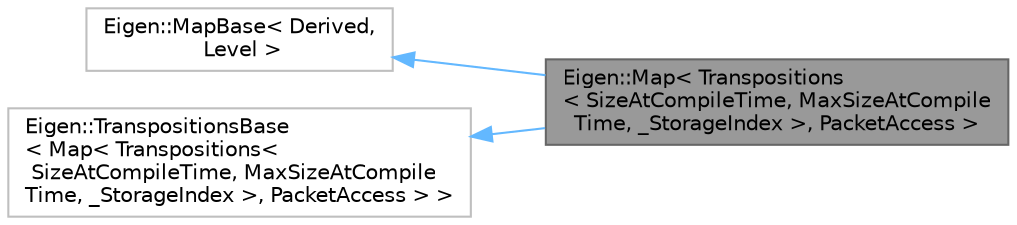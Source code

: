 digraph "Eigen::Map&lt; Transpositions&lt; SizeAtCompileTime, MaxSizeAtCompileTime, _StorageIndex &gt;, PacketAccess &gt;"
{
 // LATEX_PDF_SIZE
  bgcolor="transparent";
  edge [fontname=Helvetica,fontsize=10,labelfontname=Helvetica,labelfontsize=10];
  node [fontname=Helvetica,fontsize=10,shape=box,height=0.2,width=0.4];
  rankdir="LR";
  Node1 [id="Node000001",label="Eigen::Map\< Transpositions\l\< SizeAtCompileTime, MaxSizeAtCompile\lTime, _StorageIndex \>, PacketAccess \>",height=0.2,width=0.4,color="gray40", fillcolor="grey60", style="filled", fontcolor="black",tooltip=" "];
  Node2 -> Node1 [id="edge3_Node000001_Node000002",dir="back",color="steelblue1",style="solid",tooltip=" "];
  Node2 [id="Node000002",label="Eigen::MapBase\< Derived,\l Level \>",height=0.2,width=0.4,color="grey75", fillcolor="white", style="filled",URL="$classEigen_1_1MapBase.html",tooltip=" "];
  Node3 -> Node1 [id="edge4_Node000001_Node000003",dir="back",color="steelblue1",style="solid",tooltip=" "];
  Node3 [id="Node000003",label="Eigen::TranspositionsBase\l\< Map\< Transpositions\<\l SizeAtCompileTime, MaxSizeAtCompile\lTime, _StorageIndex \>, PacketAccess \> \>",height=0.2,width=0.4,color="grey75", fillcolor="white", style="filled",URL="$classEigen_1_1TranspositionsBase.html",tooltip=" "];
}
